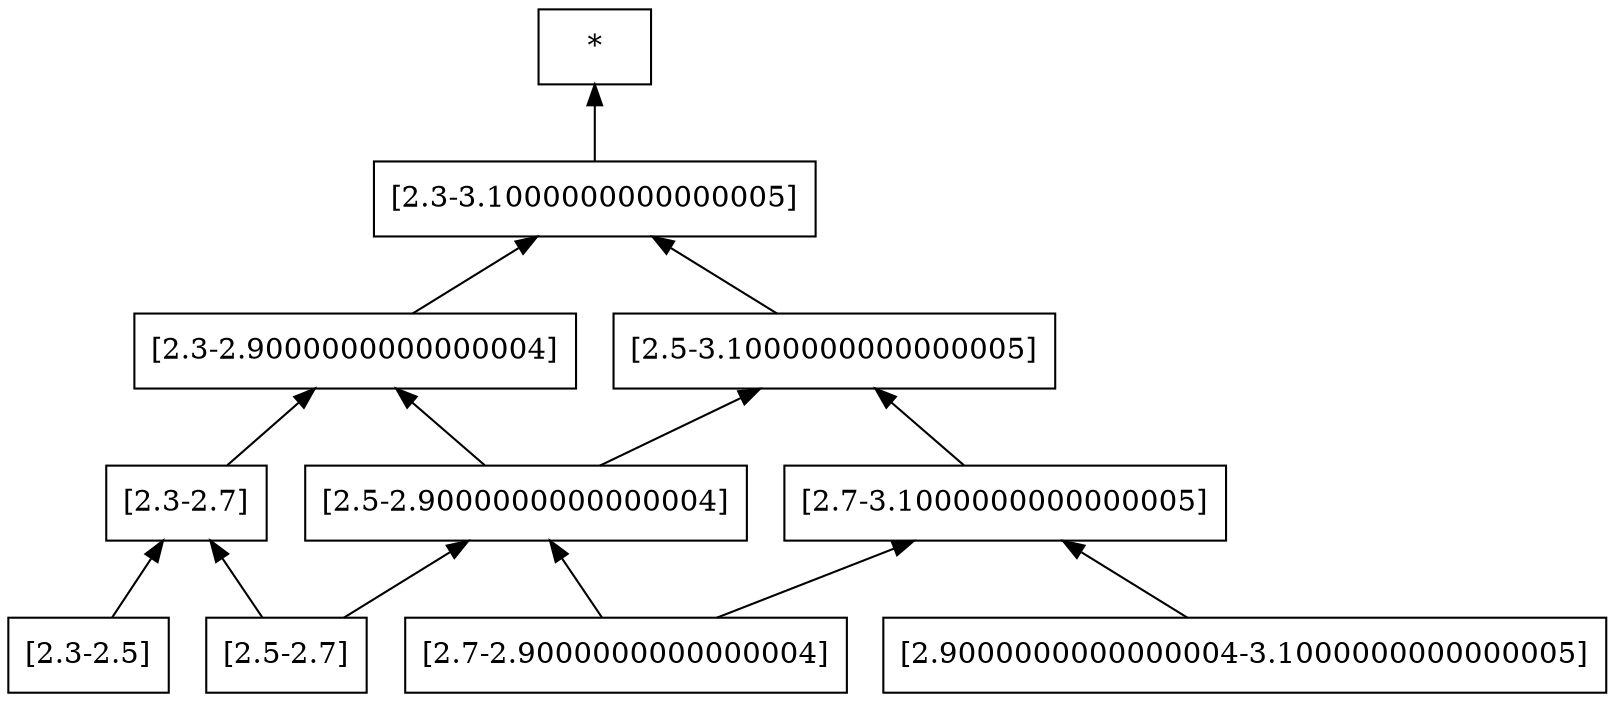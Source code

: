 digraph G { 
 rankdir=BT; 
 subgraph ba { 
1 [shape=record,label="{[2.3-2.5]}"]; 
2 [shape=record,label="{[2.5-2.7]}"]; 
3 [shape=record,label="{[2.7-2.9000000000000004]}"]; 
4 [shape=record,label="{[2.9000000000000004-3.1000000000000005]}"]; 
5 [shape=record,label="{[2.3-2.7]}"];
6 [shape=record,label="{[2.5-2.9000000000000004]}"];
7 [shape=record,label="{[2.7-3.1000000000000005]}"];
1 -> 5
2 -> 5
2 -> 6
3 -> 6
3 -> 7
4 -> 7
8 [shape=record,label="{[2.3-2.9000000000000004]}"];
9 [shape=record,label="{[2.5-3.1000000000000005]}"];
5 -> 8
6 -> 8
6 -> 9
7 -> 9
10 [shape=record,label="{[2.3-3.1000000000000005]}"];
8 -> 10
9 -> 10
11 [shape=record,label="{*}"];
10 -> 11}}